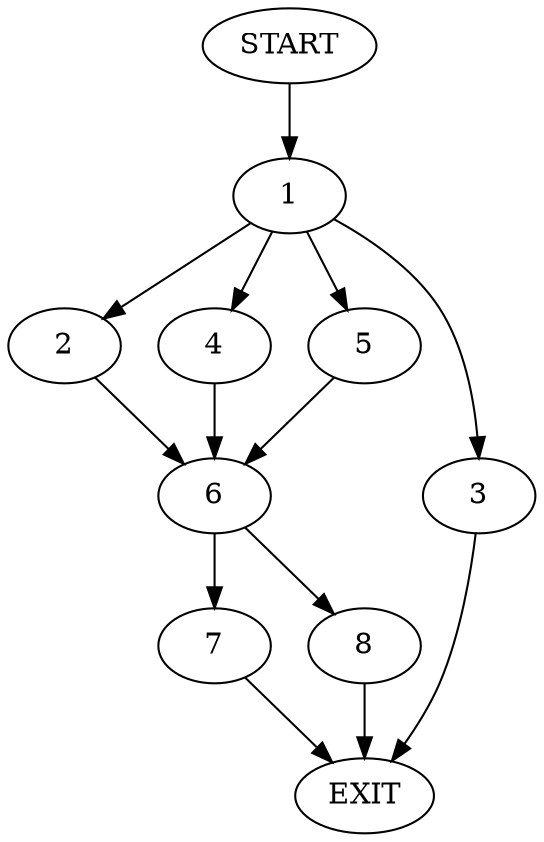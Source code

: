 digraph {
0 [label="START"]
9 [label="EXIT"]
0 -> 1
1 -> 2
1 -> 3
1 -> 4
1 -> 5
3 -> 9
2 -> 6
4 -> 6
5 -> 6
6 -> 7
6 -> 8
8 -> 9
7 -> 9
}
